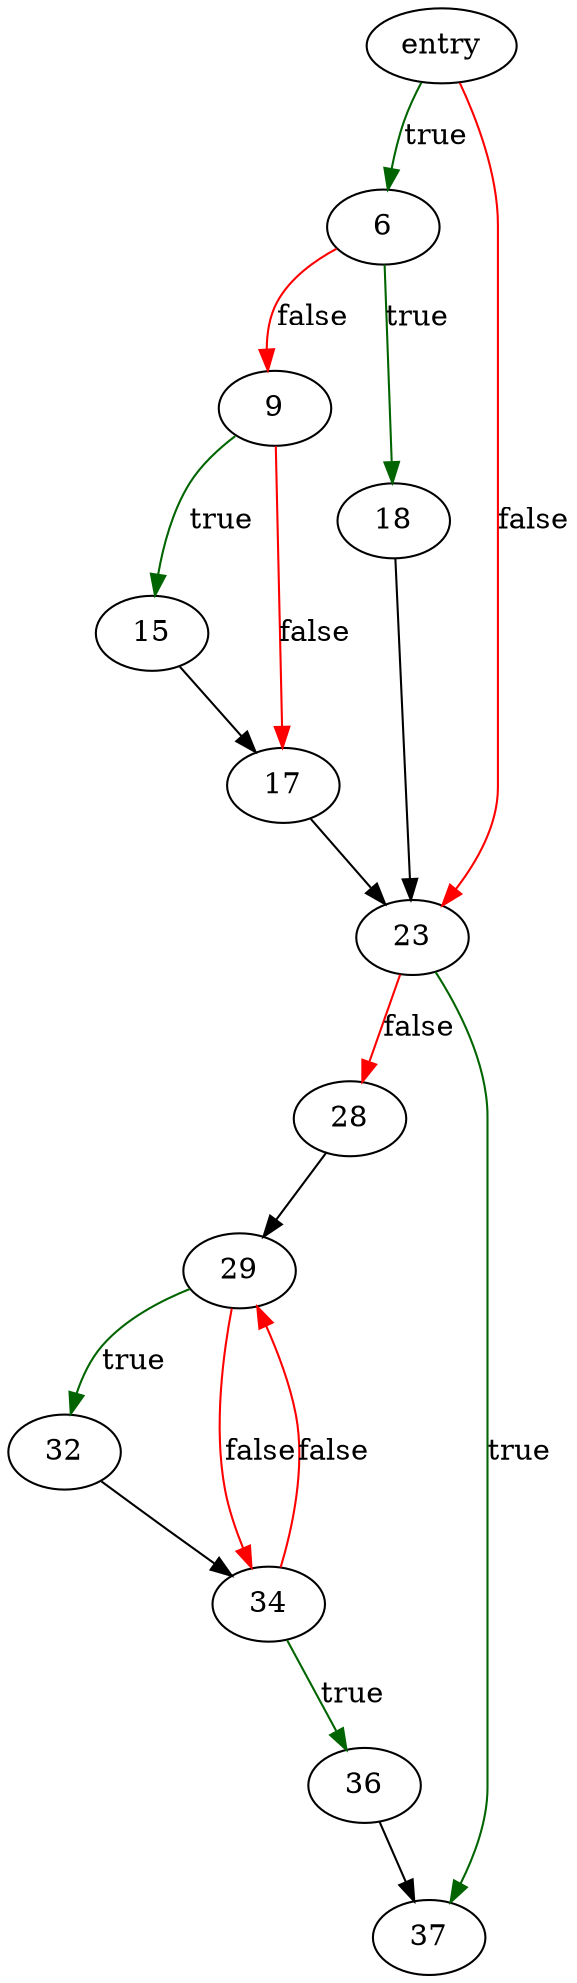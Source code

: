 digraph "restore_initial_cwd" {
	// Node definitions.
	1 [label=entry];
	6;
	9;
	15;
	17;
	18;
	23;
	28;
	29;
	32;
	34;
	36;
	37;

	// Edge definitions.
	1 -> 6 [
		color=darkgreen
		label=true
	];
	1 -> 23 [
		color=red
		label=false
	];
	6 -> 9 [
		color=red
		label=false
	];
	6 -> 18 [
		color=darkgreen
		label=true
	];
	9 -> 15 [
		color=darkgreen
		label=true
	];
	9 -> 17 [
		color=red
		label=false
	];
	15 -> 17;
	17 -> 23;
	18 -> 23;
	23 -> 28 [
		color=red
		label=false
	];
	23 -> 37 [
		color=darkgreen
		label=true
	];
	28 -> 29;
	29 -> 32 [
		color=darkgreen
		label=true
	];
	29 -> 34 [
		color=red
		label=false
	];
	32 -> 34;
	34 -> 29 [
		color=red
		label=false
	];
	34 -> 36 [
		color=darkgreen
		label=true
	];
	36 -> 37;
}